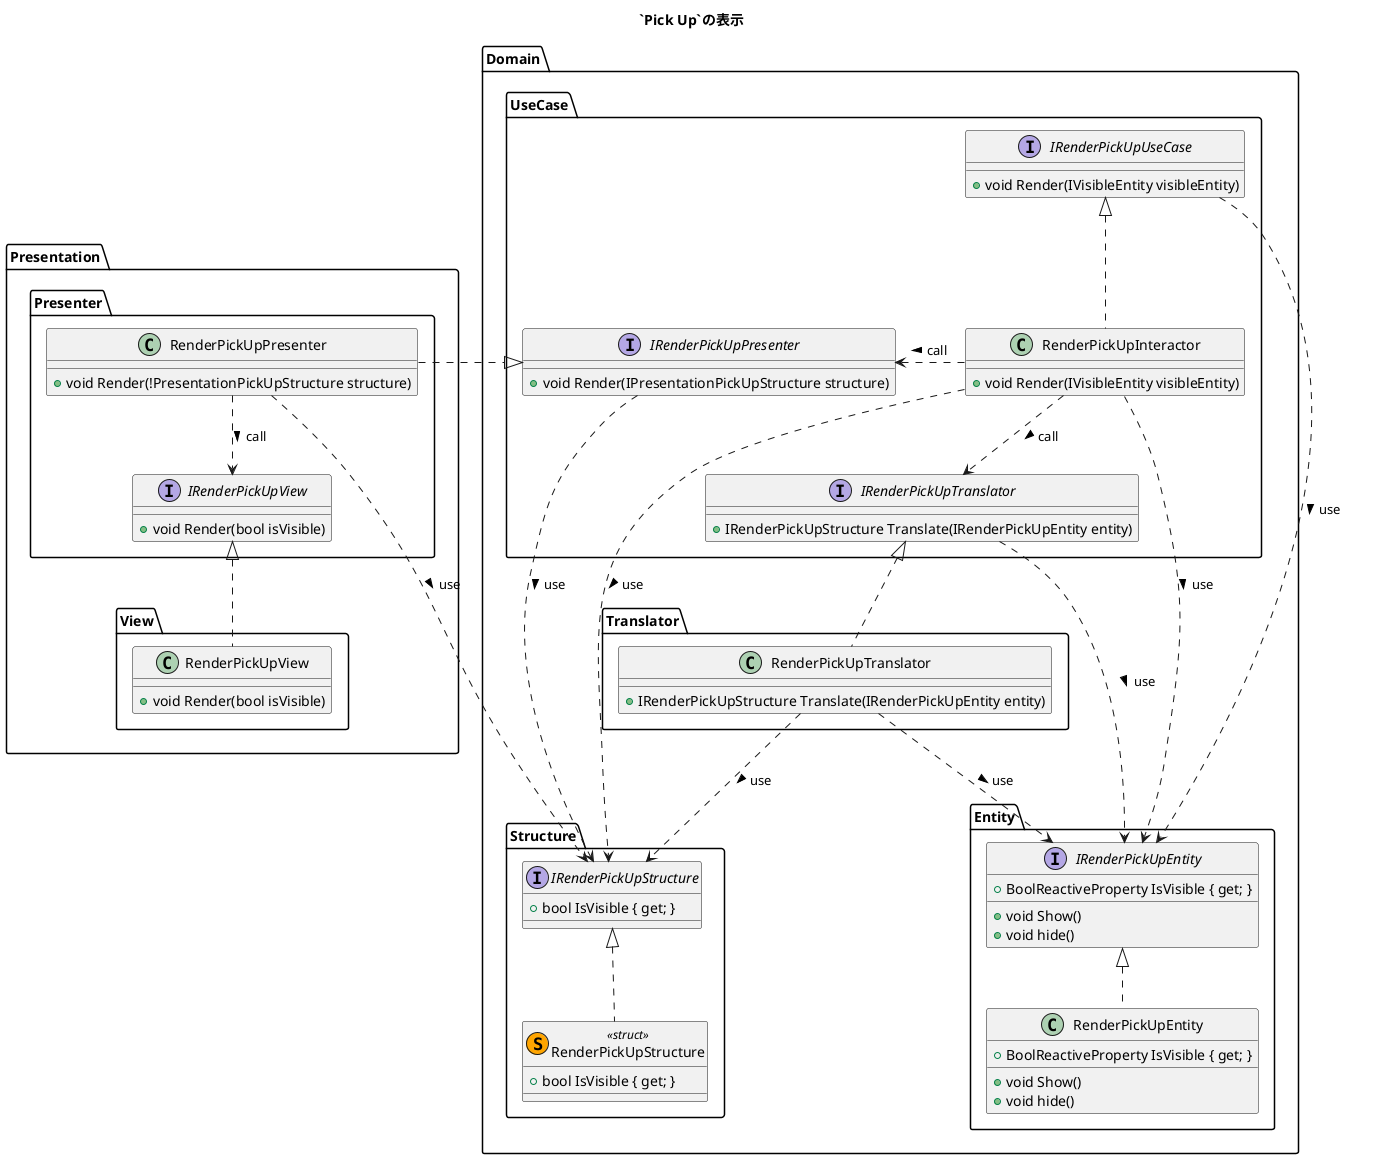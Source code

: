@startuml

title `Pick Up`の表示

package Domain {
    package Entity {
        interface IRenderPickUpEntity {
            + BoolReactiveProperty IsVisible { get; }
            + void Show()
            + void hide()
        }
        class RenderPickUpEntity {
            + BoolReactiveProperty IsVisible { get; }
            + void Show()
            + void hide()
        }
    }
    package Structure {
        interface IRenderPickUpStructure {
            + bool IsVisible { get; }
        }
        class RenderPickUpStructure <<(S,orange)struct>> {
            + bool IsVisible { get; }
        }
    }
    package Translator {
        class RenderPickUpTranslator {
            + IRenderPickUpStructure Translate(IRenderPickUpEntity entity)
        }
    }
    package UseCase {
        interface IRenderPickUpUseCase {
            + void Render(IVisibleEntity visibleEntity)
        }
        class RenderPickUpInteractor {
            + void Render(IVisibleEntity visibleEntity)
        }
        interface IRenderPickUpPresenter {
            + void Render(IPresentationPickUpStructure structure)
        }
        interface IRenderPickUpTranslator {
            + IRenderPickUpStructure Translate(IRenderPickUpEntity entity)
        }
    }
}
package Presentation {
    package Presenter {
        interface IRenderPickUpView {
            + void Render(bool isVisible)
        }
        class RenderPickUpPresenter {
            + void Render(!PresentationPickUpStructure structure)
        }
    }
    package View {
        class RenderPickUpView {
            + void Render(bool isVisible)
        }
    }
}

IRenderPickUpEntity <|.. RenderPickUpEntity

IRenderPickUpStructure <|.. RenderPickUpStructure

IRenderPickUpUseCase <|.. RenderPickUpInteractor
IRenderPickUpUseCase ..> IRenderPickUpEntity : use >

RenderPickUpInteractor ..> IRenderPickUpEntity : use >
RenderPickUpInteractor ..> IRenderPickUpTranslator : call >
RenderPickUpInteractor ..> IRenderPickUpStructure : use >
RenderPickUpInteractor .left.> IRenderPickUpPresenter : call >

IRenderPickUpTranslator <|.. RenderPickUpTranslator
IRenderPickUpTranslator ..> IRenderPickUpEntity : use >

RenderPickUpTranslator ..> IRenderPickUpEntity : use >
RenderPickUpTranslator ..> IRenderPickUpStructure : use >

IRenderPickUpPresenter <|.left. RenderPickUpPresenter
IRenderPickUpPresenter ..> IRenderPickUpStructure : use >

RenderPickUpPresenter ..> IRenderPickUpStructure : use >
RenderPickUpPresenter ..> IRenderPickUpView : call >

IRenderPickUpView <|.. RenderPickUpView

@enduml